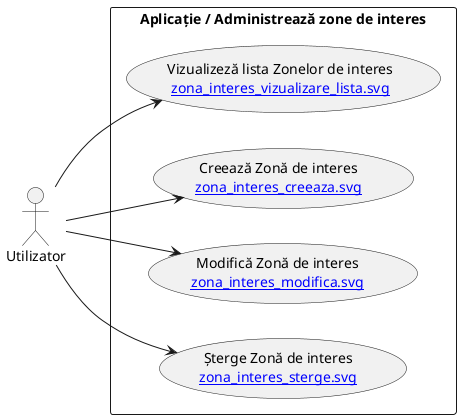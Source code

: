 @startuml
left to right direction
actor "Utilizator" as user
rectangle "Aplicație / Administrează zone de interes" {
  usecase "Zona UAT întreg (Zona implicită nemodificabilă)" as UC1
  usecase "Zona UAT intravilan (Zona implicită nemodificabilă)" as UC2
  usecase "Zona UAT extravilan (Zona implicită nemodificabilă)" as UC3

  usecase "Vizualizeză lista Zonelor de interes\n[[zona_interes_vizualizare_lista.svg]]" as UC1
  usecase "Creează Zonă de interes\n[[zona_interes_creeaza.svg]]" as UC2
  usecase "Modifică Zonă de interes\n[[zona_interes_modifica.svg]]" as UC3
  usecase "Șterge Zonă de interes\n[[zona_interes_sterge.svg]]" as UC4
}

user --> UC1
user --> UC2
user --> UC3
user --> UC4
@enduml
